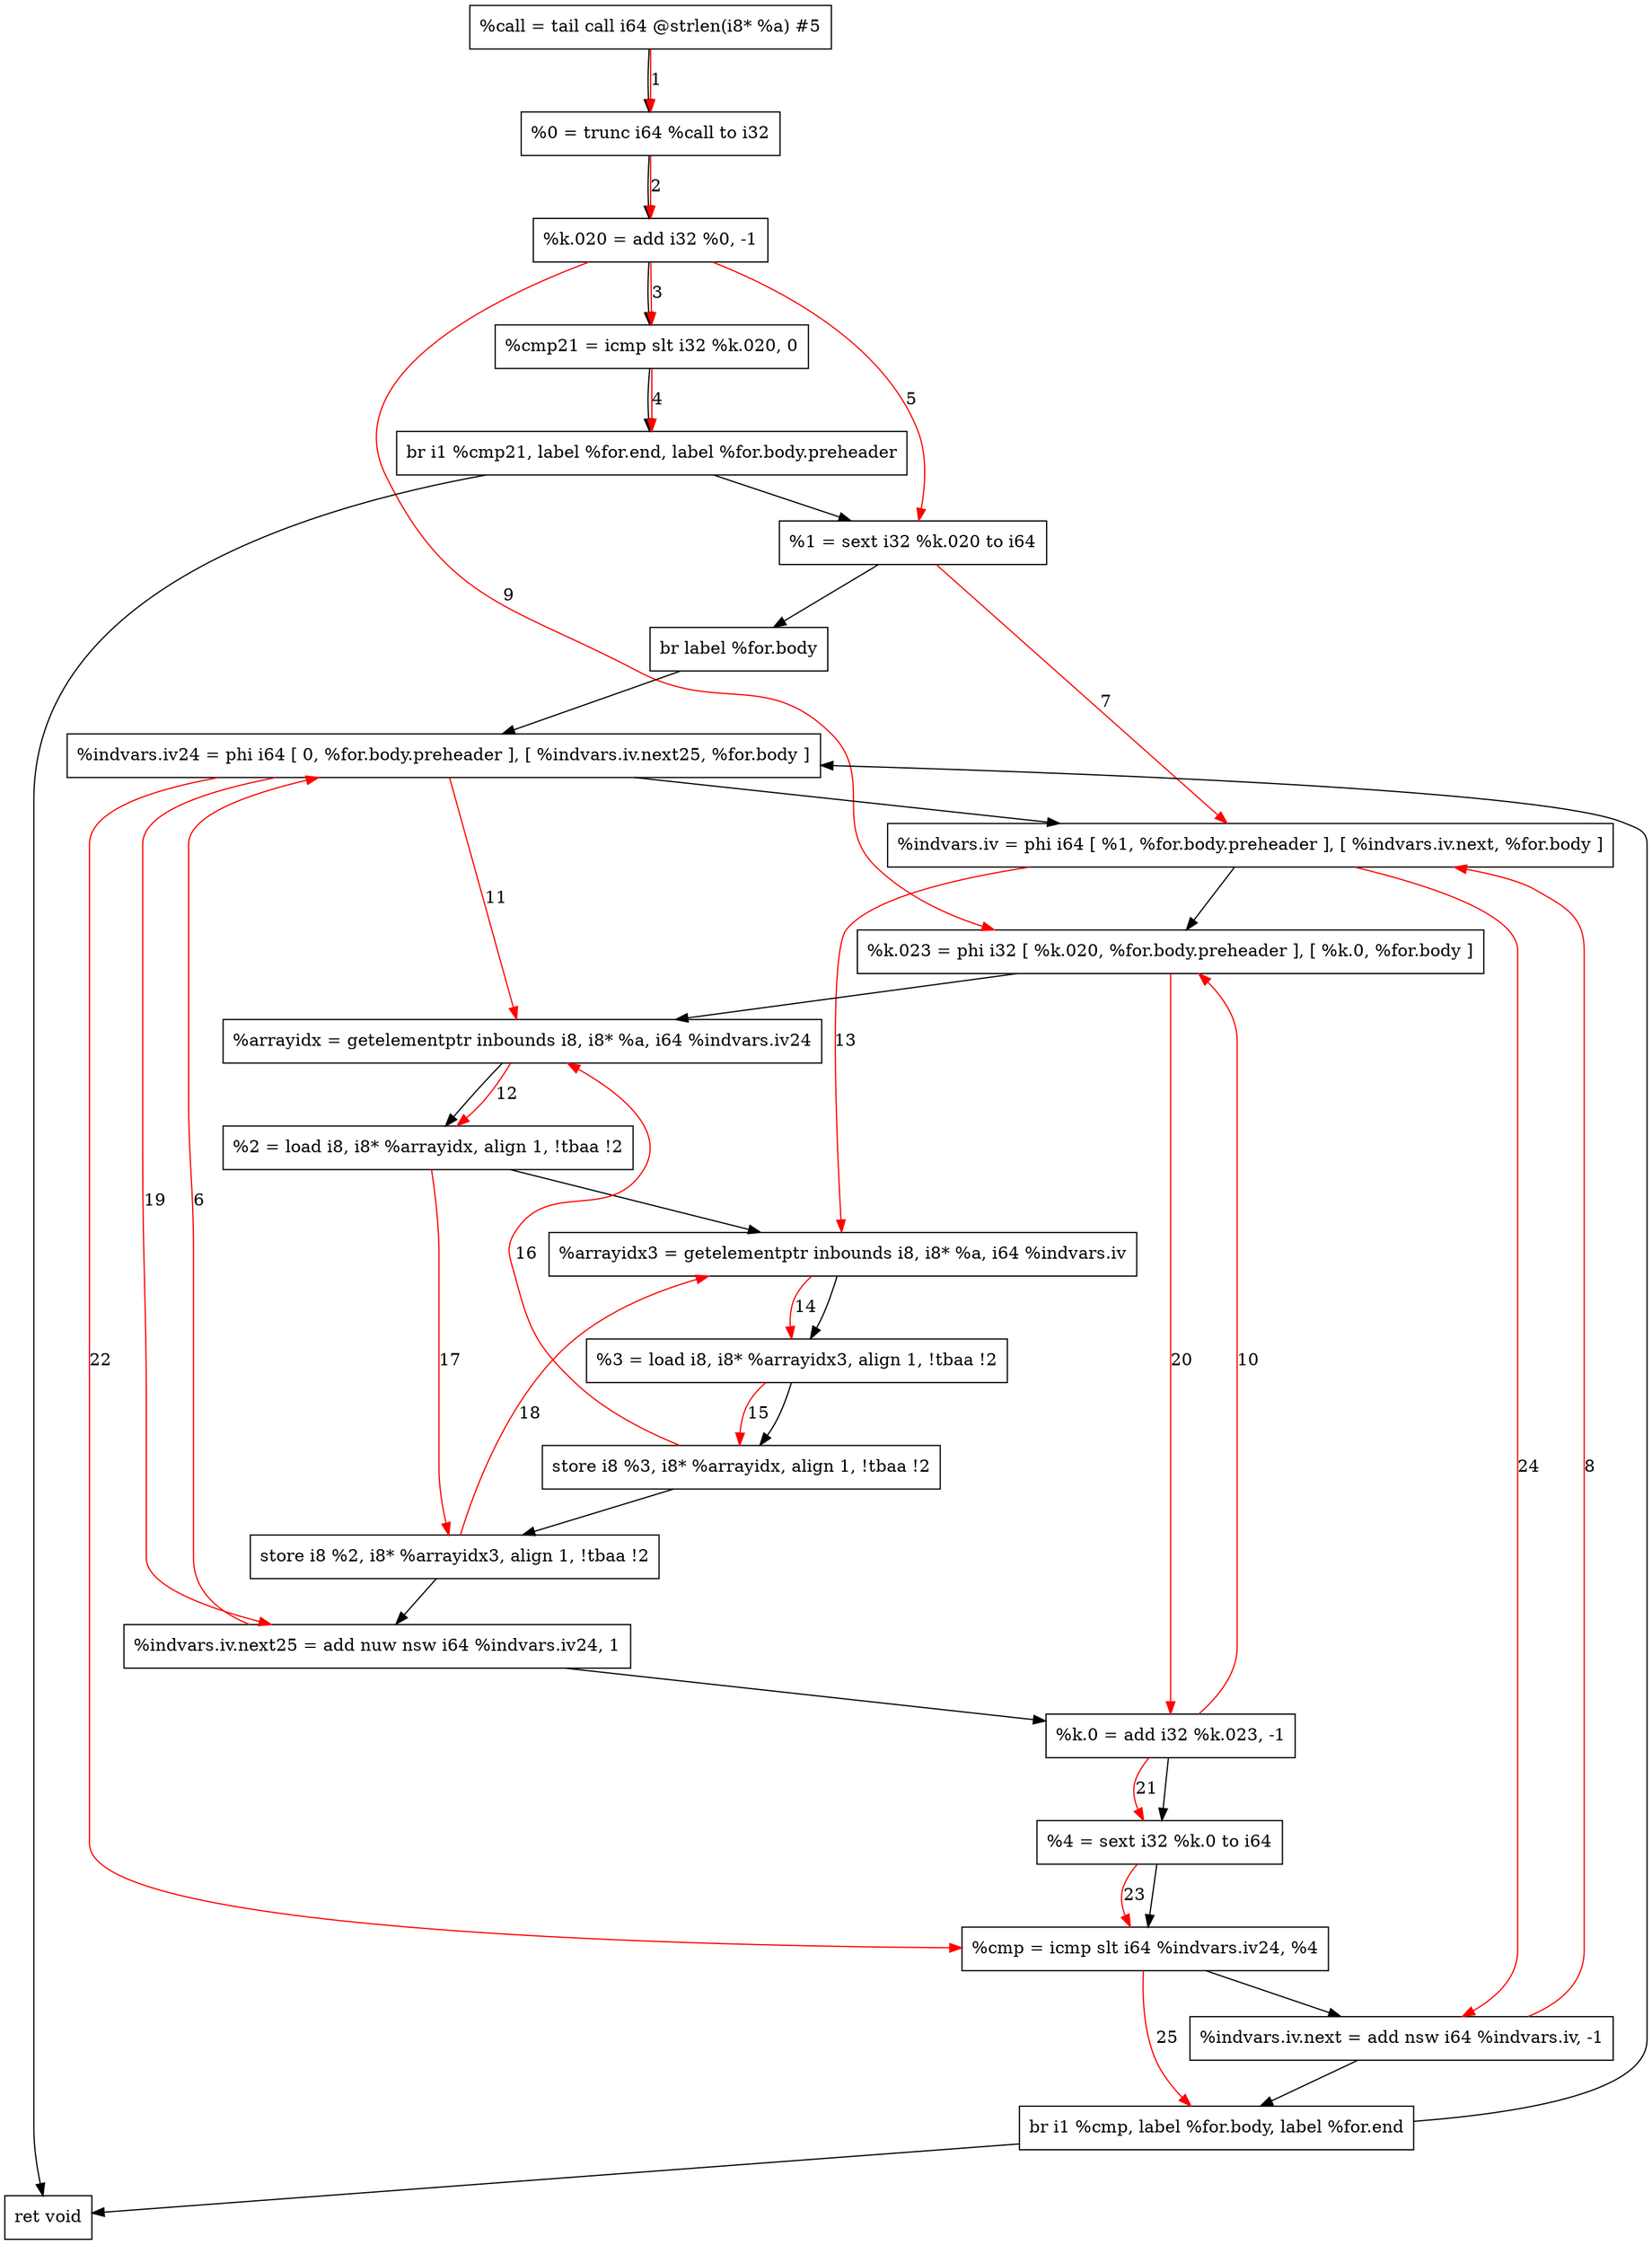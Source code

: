 digraph "CDFG for'func' function" {
	Node0x55e88f2cd360[shape=record, label="  %call = tail call i64 @strlen(i8* %a) #5"]
	Node0x55e88f2cd438[shape=record, label="  %0 = trunc i64 %call to i32"]
	Node0x55e88f2cdb10[shape=record, label="  %k.020 = add i32 %0, -1"]
	Node0x55e88f2cdbd0[shape=record, label="  %cmp21 = icmp slt i32 %k.020, 0"]
	Node0x55e88f256db8[shape=record, label="  br i1 %cmp21, label %for.end, label %for.body.preheader"]
	Node0x55e88f2cddc8[shape=record, label="  %1 = sext i32 %k.020 to i64"]
	Node0x55e88f2cdf28[shape=record, label="  br label %for.body"]
	Node0x55e88f2ce008[shape=record, label="  %indvars.iv24 = phi i64 [ 0, %for.body.preheader ], [ %indvars.iv.next25, %for.body ]"]
	Node0x55e88f2ce168[shape=record, label="  %indvars.iv = phi i64 [ %1, %for.body.preheader ], [ %indvars.iv.next, %for.body ]"]
	Node0x55e88f2ce318[shape=record, label="  %k.023 = phi i32 [ %k.020, %for.body.preheader ], [ %k.0, %for.body ]"]
	Node0x55e88f2ce400[shape=record, label="  %arrayidx = getelementptr inbounds i8, i8* %a, i64 %indvars.iv24"]
	Node0x55e88f2ce468[shape=record, label="  %2 = load i8, i8* %arrayidx, align 1, !tbaa !2"]
	Node0x55e88f2cf3c0[shape=record, label="  %arrayidx3 = getelementptr inbounds i8, i8* %a, i64 %indvars.iv"]
	Node0x55e88f2cf5f8[shape=record, label="  %3 = load i8, i8* %arrayidx3, align 1, !tbaa !2"]
	Node0x55e88f2cfc80[shape=record, label="  store i8 %3, i8* %arrayidx, align 1, !tbaa !2"]
	Node0x55e88f2cfd00[shape=record, label="  store i8 %2, i8* %arrayidx3, align 1, !tbaa !2"]
	Node0x55e88f2cfde0[shape=record, label="  %indvars.iv.next25 = add nuw nsw i64 %indvars.iv24, 1"]
	Node0x55e88f2cfe50[shape=record, label="  %k.0 = add i32 %k.023, -1"]
	Node0x55e88f2ce2c8[shape=record, label="  %4 = sext i32 %k.0 to i64"]
	Node0x55e88f2cff10[shape=record, label="  %cmp = icmp slt i64 %indvars.iv24, %4"]
	Node0x55e88f2cff80[shape=record, label="  %indvars.iv.next = add nsw i64 %indvars.iv, -1"]
	Node0x55e88f262348[shape=record, label="  br i1 %cmp, label %for.body, label %for.end"]
	Node0x55e88f2cffc0[shape=record, label="  ret void"]
	Node0x55e88f2cd360 -> Node0x55e88f2cd438
	Node0x55e88f2cd438 -> Node0x55e88f2cdb10
	Node0x55e88f2cdb10 -> Node0x55e88f2cdbd0
	Node0x55e88f2cdbd0 -> Node0x55e88f256db8
	Node0x55e88f256db8 -> Node0x55e88f2cffc0
	Node0x55e88f256db8 -> Node0x55e88f2cddc8
	Node0x55e88f2cddc8 -> Node0x55e88f2cdf28
	Node0x55e88f2cdf28 -> Node0x55e88f2ce008
	Node0x55e88f2ce008 -> Node0x55e88f2ce168
	Node0x55e88f2ce168 -> Node0x55e88f2ce318
	Node0x55e88f2ce318 -> Node0x55e88f2ce400
	Node0x55e88f2ce400 -> Node0x55e88f2ce468
	Node0x55e88f2ce468 -> Node0x55e88f2cf3c0
	Node0x55e88f2cf3c0 -> Node0x55e88f2cf5f8
	Node0x55e88f2cf5f8 -> Node0x55e88f2cfc80
	Node0x55e88f2cfc80 -> Node0x55e88f2cfd00
	Node0x55e88f2cfd00 -> Node0x55e88f2cfde0
	Node0x55e88f2cfde0 -> Node0x55e88f2cfe50
	Node0x55e88f2cfe50 -> Node0x55e88f2ce2c8
	Node0x55e88f2ce2c8 -> Node0x55e88f2cff10
	Node0x55e88f2cff10 -> Node0x55e88f2cff80
	Node0x55e88f2cff80 -> Node0x55e88f262348
	Node0x55e88f262348 -> Node0x55e88f2ce008
	Node0x55e88f262348 -> Node0x55e88f2cffc0
edge [color=red]
	Node0x55e88f2cd360 -> Node0x55e88f2cd438[label="1"]
	Node0x55e88f2cd438 -> Node0x55e88f2cdb10[label="2"]
	Node0x55e88f2cdb10 -> Node0x55e88f2cdbd0[label="3"]
	Node0x55e88f2cdbd0 -> Node0x55e88f256db8[label="4"]
	Node0x55e88f2cdb10 -> Node0x55e88f2cddc8[label="5"]
	Node0x55e88f2cfde0 -> Node0x55e88f2ce008[label="6"]
	Node0x55e88f2cddc8 -> Node0x55e88f2ce168[label="7"]
	Node0x55e88f2cff80 -> Node0x55e88f2ce168[label="8"]
	Node0x55e88f2cdb10 -> Node0x55e88f2ce318[label="9"]
	Node0x55e88f2cfe50 -> Node0x55e88f2ce318[label="10"]
	Node0x55e88f2ce008 -> Node0x55e88f2ce400[label="11"]
	Node0x55e88f2ce400 -> Node0x55e88f2ce468[label="12"]
	Node0x55e88f2ce168 -> Node0x55e88f2cf3c0[label="13"]
	Node0x55e88f2cf3c0 -> Node0x55e88f2cf5f8[label="14"]
	Node0x55e88f2cf5f8 -> Node0x55e88f2cfc80[label="15"]
	Node0x55e88f2cfc80 -> Node0x55e88f2ce400[label="16"]
	Node0x55e88f2ce468 -> Node0x55e88f2cfd00[label="17"]
	Node0x55e88f2cfd00 -> Node0x55e88f2cf3c0[label="18"]
	Node0x55e88f2ce008 -> Node0x55e88f2cfde0[label="19"]
	Node0x55e88f2ce318 -> Node0x55e88f2cfe50[label="20"]
	Node0x55e88f2cfe50 -> Node0x55e88f2ce2c8[label="21"]
	Node0x55e88f2ce008 -> Node0x55e88f2cff10[label="22"]
	Node0x55e88f2ce2c8 -> Node0x55e88f2cff10[label="23"]
	Node0x55e88f2ce168 -> Node0x55e88f2cff80[label="24"]
	Node0x55e88f2cff10 -> Node0x55e88f262348[label="25"]
}
